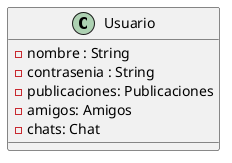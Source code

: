 @startuml
class Usuario{
 - nombre : String
 - contrasenia : String
 - publicaciones: Publicaciones
 - amigos: Amigos
 - chats: Chat
}

@enduml